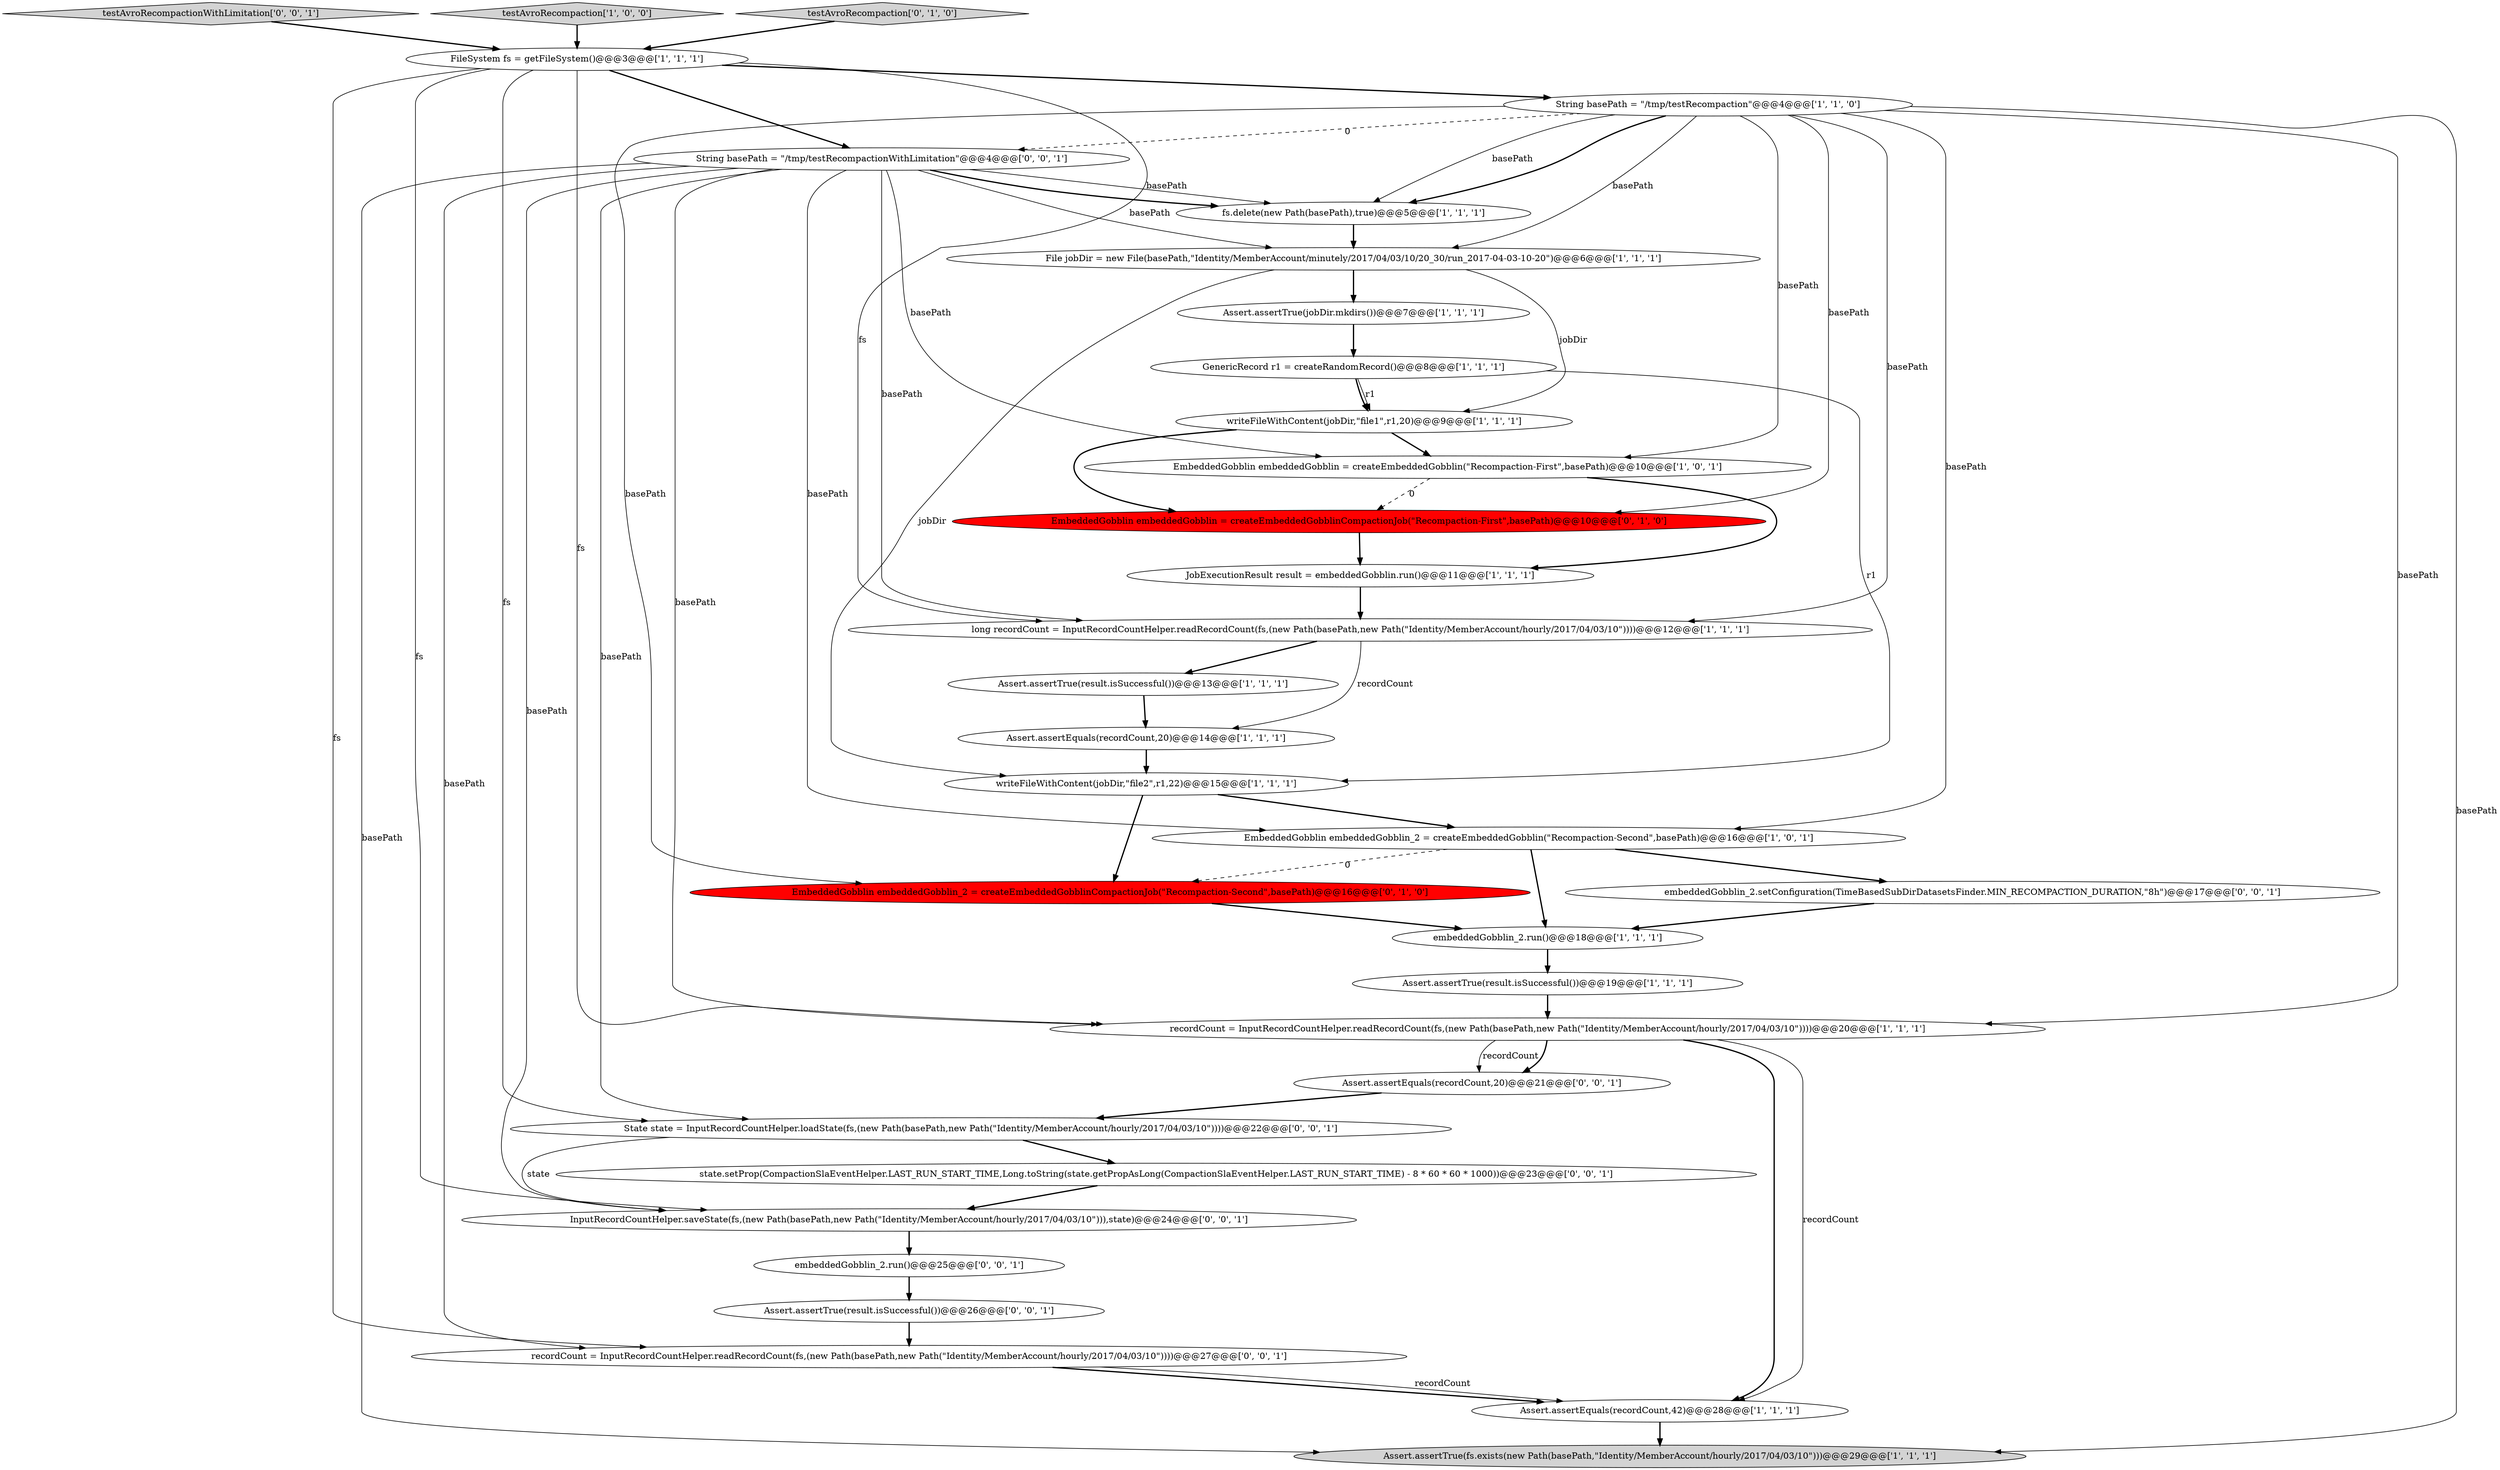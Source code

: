 digraph {
26 [style = filled, label = "embeddedGobblin_2.run()@@@25@@@['0', '0', '1']", fillcolor = white, shape = ellipse image = "AAA0AAABBB3BBB"];
32 [style = filled, label = "testAvroRecompactionWithLimitation['0', '0', '1']", fillcolor = lightgray, shape = diamond image = "AAA0AAABBB3BBB"];
20 [style = filled, label = "EmbeddedGobblin embeddedGobblin = createEmbeddedGobblinCompactionJob(\"Recompaction-First\",basePath)@@@10@@@['0', '1', '0']", fillcolor = red, shape = ellipse image = "AAA1AAABBB2BBB"];
28 [style = filled, label = "Assert.assertTrue(result.isSuccessful())@@@26@@@['0', '0', '1']", fillcolor = white, shape = ellipse image = "AAA0AAABBB3BBB"];
15 [style = filled, label = "GenericRecord r1 = createRandomRecord()@@@8@@@['1', '1', '1']", fillcolor = white, shape = ellipse image = "AAA0AAABBB1BBB"];
2 [style = filled, label = "Assert.assertTrue(fs.exists(new Path(basePath,\"Identity/MemberAccount/hourly/2017/04/03/10\")))@@@29@@@['1', '1', '1']", fillcolor = lightgray, shape = ellipse image = "AAA0AAABBB1BBB"];
0 [style = filled, label = "testAvroRecompaction['1', '0', '0']", fillcolor = lightgray, shape = diamond image = "AAA0AAABBB1BBB"];
16 [style = filled, label = "Assert.assertEquals(recordCount,20)@@@14@@@['1', '1', '1']", fillcolor = white, shape = ellipse image = "AAA0AAABBB1BBB"];
13 [style = filled, label = "Assert.assertTrue(result.isSuccessful())@@@19@@@['1', '1', '1']", fillcolor = white, shape = ellipse image = "AAA0AAABBB1BBB"];
23 [style = filled, label = "State state = InputRecordCountHelper.loadState(fs,(new Path(basePath,new Path(\"Identity/MemberAccount/hourly/2017/04/03/10\"))))@@@22@@@['0', '0', '1']", fillcolor = white, shape = ellipse image = "AAA0AAABBB3BBB"];
19 [style = filled, label = "embeddedGobblin_2.run()@@@18@@@['1', '1', '1']", fillcolor = white, shape = ellipse image = "AAA0AAABBB1BBB"];
25 [style = filled, label = "embeddedGobblin_2.setConfiguration(TimeBasedSubDirDatasetsFinder.MIN_RECOMPACTION_DURATION,\"8h\")@@@17@@@['0', '0', '1']", fillcolor = white, shape = ellipse image = "AAA0AAABBB3BBB"];
18 [style = filled, label = "Assert.assertTrue(result.isSuccessful())@@@13@@@['1', '1', '1']", fillcolor = white, shape = ellipse image = "AAA0AAABBB1BBB"];
7 [style = filled, label = "Assert.assertTrue(jobDir.mkdirs())@@@7@@@['1', '1', '1']", fillcolor = white, shape = ellipse image = "AAA0AAABBB1BBB"];
30 [style = filled, label = "Assert.assertEquals(recordCount,20)@@@21@@@['0', '0', '1']", fillcolor = white, shape = ellipse image = "AAA0AAABBB3BBB"];
4 [style = filled, label = "FileSystem fs = getFileSystem()@@@3@@@['1', '1', '1']", fillcolor = white, shape = ellipse image = "AAA0AAABBB1BBB"];
3 [style = filled, label = "JobExecutionResult result = embeddedGobblin.run()@@@11@@@['1', '1', '1']", fillcolor = white, shape = ellipse image = "AAA0AAABBB1BBB"];
9 [style = filled, label = "String basePath = \"/tmp/testRecompaction\"@@@4@@@['1', '1', '0']", fillcolor = white, shape = ellipse image = "AAA0AAABBB1BBB"];
29 [style = filled, label = "recordCount = InputRecordCountHelper.readRecordCount(fs,(new Path(basePath,new Path(\"Identity/MemberAccount/hourly/2017/04/03/10\"))))@@@27@@@['0', '0', '1']", fillcolor = white, shape = ellipse image = "AAA0AAABBB3BBB"];
22 [style = filled, label = "testAvroRecompaction['0', '1', '0']", fillcolor = lightgray, shape = diamond image = "AAA0AAABBB2BBB"];
21 [style = filled, label = "EmbeddedGobblin embeddedGobblin_2 = createEmbeddedGobblinCompactionJob(\"Recompaction-Second\",basePath)@@@16@@@['0', '1', '0']", fillcolor = red, shape = ellipse image = "AAA1AAABBB2BBB"];
24 [style = filled, label = "InputRecordCountHelper.saveState(fs,(new Path(basePath,new Path(\"Identity/MemberAccount/hourly/2017/04/03/10\"))),state)@@@24@@@['0', '0', '1']", fillcolor = white, shape = ellipse image = "AAA0AAABBB3BBB"];
27 [style = filled, label = "state.setProp(CompactionSlaEventHelper.LAST_RUN_START_TIME,Long.toString(state.getPropAsLong(CompactionSlaEventHelper.LAST_RUN_START_TIME) - 8 * 60 * 60 * 1000))@@@23@@@['0', '0', '1']", fillcolor = white, shape = ellipse image = "AAA0AAABBB3BBB"];
12 [style = filled, label = "EmbeddedGobblin embeddedGobblin_2 = createEmbeddedGobblin(\"Recompaction-Second\",basePath)@@@16@@@['1', '0', '1']", fillcolor = white, shape = ellipse image = "AAA0AAABBB1BBB"];
8 [style = filled, label = "Assert.assertEquals(recordCount,42)@@@28@@@['1', '1', '1']", fillcolor = white, shape = ellipse image = "AAA0AAABBB1BBB"];
10 [style = filled, label = "EmbeddedGobblin embeddedGobblin = createEmbeddedGobblin(\"Recompaction-First\",basePath)@@@10@@@['1', '0', '1']", fillcolor = white, shape = ellipse image = "AAA0AAABBB1BBB"];
1 [style = filled, label = "long recordCount = InputRecordCountHelper.readRecordCount(fs,(new Path(basePath,new Path(\"Identity/MemberAccount/hourly/2017/04/03/10\"))))@@@12@@@['1', '1', '1']", fillcolor = white, shape = ellipse image = "AAA0AAABBB1BBB"];
5 [style = filled, label = "writeFileWithContent(jobDir,\"file1\",r1,20)@@@9@@@['1', '1', '1']", fillcolor = white, shape = ellipse image = "AAA0AAABBB1BBB"];
11 [style = filled, label = "writeFileWithContent(jobDir,\"file2\",r1,22)@@@15@@@['1', '1', '1']", fillcolor = white, shape = ellipse image = "AAA0AAABBB1BBB"];
17 [style = filled, label = "fs.delete(new Path(basePath),true)@@@5@@@['1', '1', '1']", fillcolor = white, shape = ellipse image = "AAA0AAABBB1BBB"];
31 [style = filled, label = "String basePath = \"/tmp/testRecompactionWithLimitation\"@@@4@@@['0', '0', '1']", fillcolor = white, shape = ellipse image = "AAA0AAABBB3BBB"];
6 [style = filled, label = "recordCount = InputRecordCountHelper.readRecordCount(fs,(new Path(basePath,new Path(\"Identity/MemberAccount/hourly/2017/04/03/10\"))))@@@20@@@['1', '1', '1']", fillcolor = white, shape = ellipse image = "AAA0AAABBB1BBB"];
14 [style = filled, label = "File jobDir = new File(basePath,\"Identity/MemberAccount/minutely/2017/04/03/10/20_30/run_2017-04-03-10-20\")@@@6@@@['1', '1', '1']", fillcolor = white, shape = ellipse image = "AAA0AAABBB1BBB"];
4->9 [style = bold, label=""];
5->10 [style = bold, label=""];
28->29 [style = bold, label=""];
29->8 [style = bold, label=""];
9->1 [style = solid, label="basePath"];
4->1 [style = solid, label="fs"];
4->6 [style = solid, label="fs"];
9->17 [style = solid, label="basePath"];
15->11 [style = solid, label="r1"];
16->11 [style = bold, label=""];
6->30 [style = solid, label="recordCount"];
29->8 [style = solid, label="recordCount"];
3->1 [style = bold, label=""];
21->19 [style = bold, label=""];
5->20 [style = bold, label=""];
23->27 [style = bold, label=""];
9->2 [style = solid, label="basePath"];
9->10 [style = solid, label="basePath"];
1->16 [style = solid, label="recordCount"];
4->24 [style = solid, label="fs"];
9->14 [style = solid, label="basePath"];
11->21 [style = bold, label=""];
30->23 [style = bold, label=""];
31->23 [style = solid, label="basePath"];
10->3 [style = bold, label=""];
9->17 [style = bold, label=""];
1->18 [style = bold, label=""];
11->12 [style = bold, label=""];
20->3 [style = bold, label=""];
31->2 [style = solid, label="basePath"];
9->21 [style = solid, label="basePath"];
31->6 [style = solid, label="basePath"];
31->29 [style = solid, label="basePath"];
23->24 [style = solid, label="state"];
12->21 [style = dashed, label="0"];
15->5 [style = bold, label=""];
14->7 [style = bold, label=""];
22->4 [style = bold, label=""];
4->31 [style = bold, label=""];
24->26 [style = bold, label=""];
14->5 [style = solid, label="jobDir"];
31->1 [style = solid, label="basePath"];
9->31 [style = dashed, label="0"];
19->13 [style = bold, label=""];
8->2 [style = bold, label=""];
17->14 [style = bold, label=""];
0->4 [style = bold, label=""];
15->5 [style = solid, label="r1"];
12->25 [style = bold, label=""];
9->12 [style = solid, label="basePath"];
6->8 [style = bold, label=""];
9->6 [style = solid, label="basePath"];
25->19 [style = bold, label=""];
31->14 [style = solid, label="basePath"];
7->15 [style = bold, label=""];
10->20 [style = dashed, label="0"];
27->24 [style = bold, label=""];
32->4 [style = bold, label=""];
14->11 [style = solid, label="jobDir"];
26->28 [style = bold, label=""];
6->30 [style = bold, label=""];
13->6 [style = bold, label=""];
31->17 [style = bold, label=""];
12->19 [style = bold, label=""];
6->8 [style = solid, label="recordCount"];
9->20 [style = solid, label="basePath"];
4->23 [style = solid, label="fs"];
4->29 [style = solid, label="fs"];
31->17 [style = solid, label="basePath"];
31->10 [style = solid, label="basePath"];
31->24 [style = solid, label="basePath"];
31->12 [style = solid, label="basePath"];
18->16 [style = bold, label=""];
}

